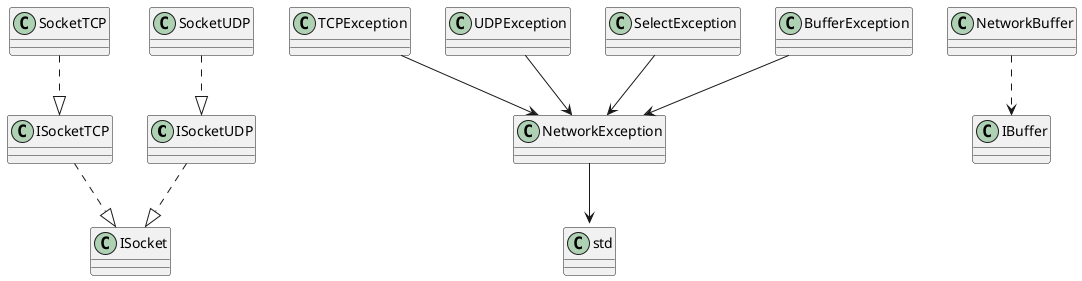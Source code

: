 @startuml

ISocketUDP ..|> ISocket
ISocketTCP ..|> ISocket
SocketUDP ..|> ISocketUDP
SocketTCP ..|> ISocketTCP

NetworkException --> std::exception
TCPException --> NetworkException
UDPException --> NetworkException
SelectException --> NetworkException
BufferException --> NetworkException

NetworkBuffer ..> IBuffer

@enduml
